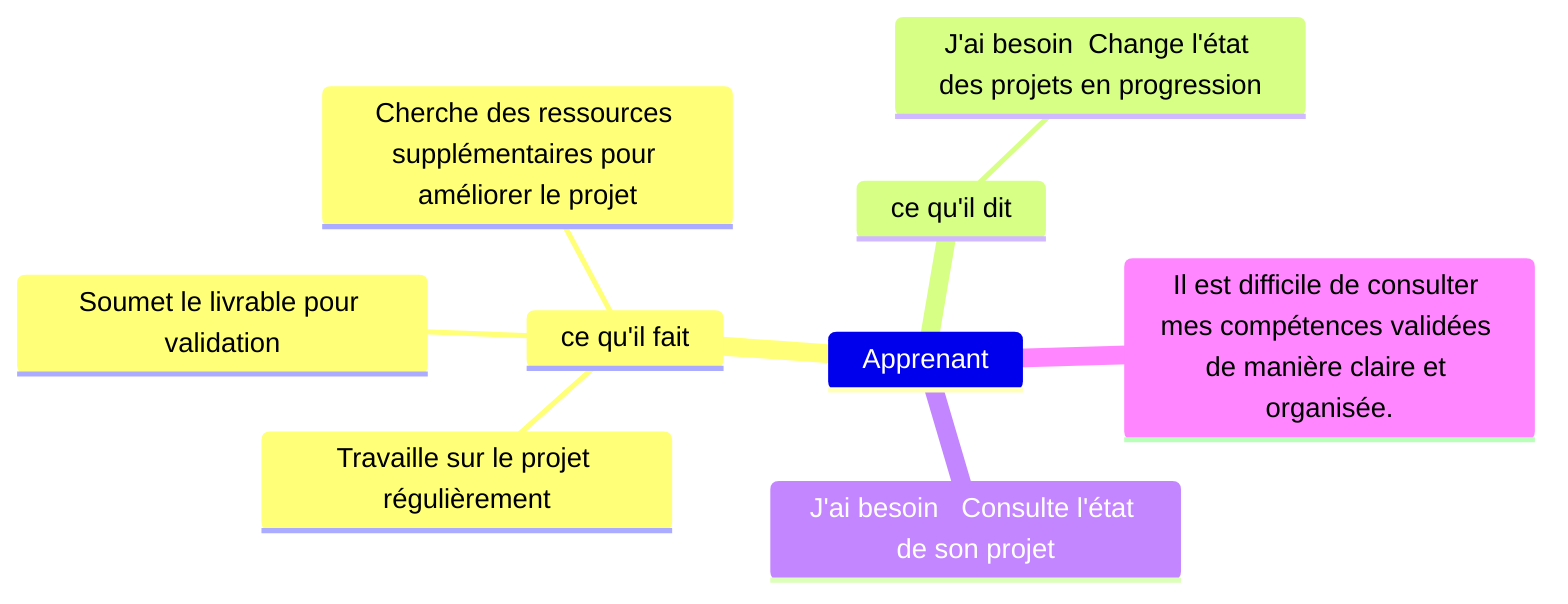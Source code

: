 %% @config(../../../modélisation/mindmap-config.json)
mindmap
Apprenant

       ce qu'il fait
        Travaille sur le projet régulièrement
        Soumet le livrable pour validation
        Cherche des ressources supplémentaires pour améliorer le projet

      ce qu'il dit

        J'ai besoin  Change l'état des projets en progression
      J'ai besoin   Consulte l'état de son projet
      Il est difficile de consulter mes compétences validées de manière claire et organisée.